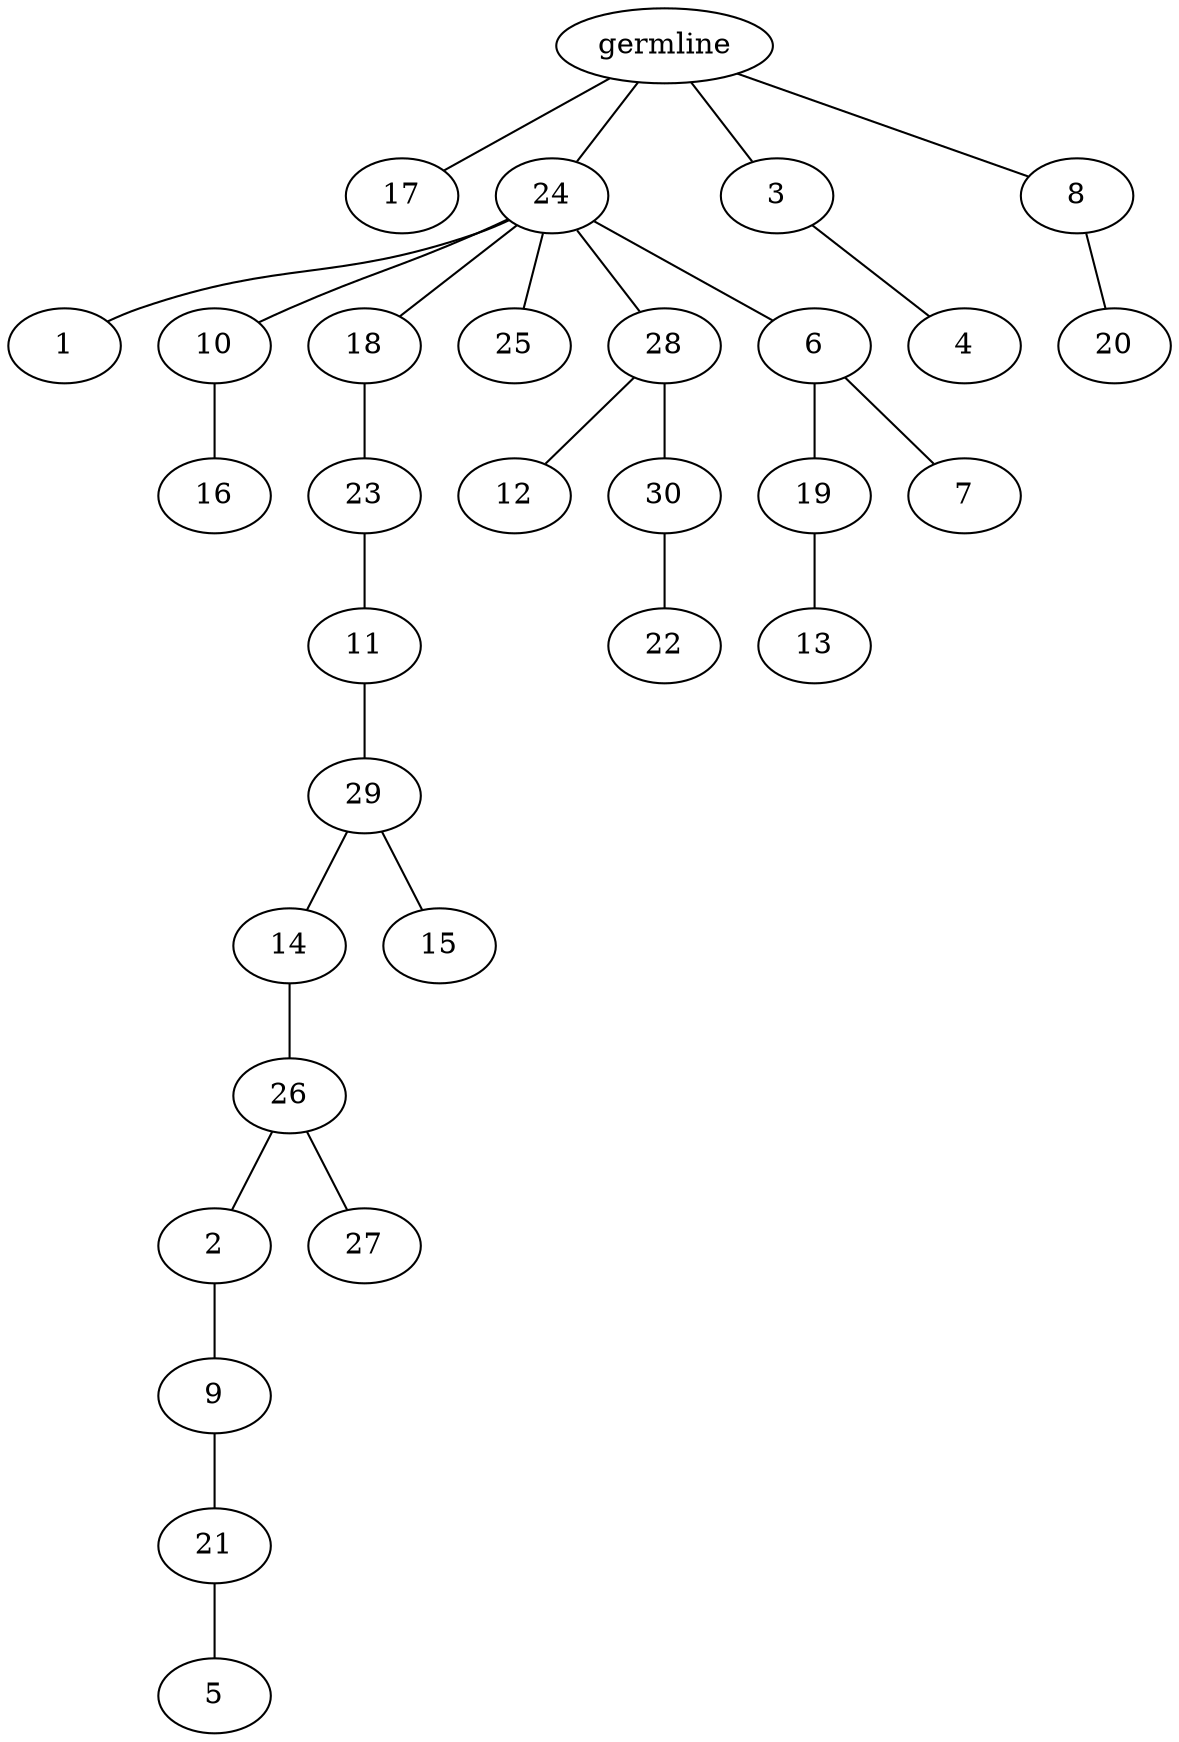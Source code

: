 graph tree {
    "140377998636416" [label="germline"];
    "140377989223424" [label="17"];
    "140377989224624" [label="24"];
    "140377989226304" [label="1"];
    "140377989224864" [label="10"];
    "140377989223184" [label="16"];
    "140377989224096" [label="18"];
    "140377989222800" [label="23"];
    "140377989224288" [label="11"];
    "140377989225344" [label="29"];
    "140378000204752" [label="14"];
    "140378000207008" [label="26"];
    "140378000203888" [label="2"];
    "140378000205568" [label="9"];
    "140378000205616" [label="21"];
    "140377993950400" [label="5"];
    "140378000204944" [label="27"];
    "140378000204848" [label="15"];
    "140377989222848" [label="25"];
    "140377989222512" [label="28"];
    "140378000204512" [label="12"];
    "140378000204896" [label="30"];
    "140378000205040" [label="22"];
    "140378000204992" [label="6"];
    "140378000204032" [label="19"];
    "140378000207344" [label="13"];
    "140378000206864" [label="7"];
    "140377989225008" [label="3"];
    "140378000207200" [label="4"];
    "140378000206624" [label="8"];
    "140378000205088" [label="20"];
    "140377998636416" -- "140377989223424";
    "140377998636416" -- "140377989224624";
    "140377998636416" -- "140377989225008";
    "140377998636416" -- "140378000206624";
    "140377989224624" -- "140377989226304";
    "140377989224624" -- "140377989224864";
    "140377989224624" -- "140377989224096";
    "140377989224624" -- "140377989222848";
    "140377989224624" -- "140377989222512";
    "140377989224624" -- "140378000204992";
    "140377989224864" -- "140377989223184";
    "140377989224096" -- "140377989222800";
    "140377989222800" -- "140377989224288";
    "140377989224288" -- "140377989225344";
    "140377989225344" -- "140378000204752";
    "140377989225344" -- "140378000204848";
    "140378000204752" -- "140378000207008";
    "140378000207008" -- "140378000203888";
    "140378000207008" -- "140378000204944";
    "140378000203888" -- "140378000205568";
    "140378000205568" -- "140378000205616";
    "140378000205616" -- "140377993950400";
    "140377989222512" -- "140378000204512";
    "140377989222512" -- "140378000204896";
    "140378000204896" -- "140378000205040";
    "140378000204992" -- "140378000204032";
    "140378000204992" -- "140378000206864";
    "140378000204032" -- "140378000207344";
    "140377989225008" -- "140378000207200";
    "140378000206624" -- "140378000205088";
}
